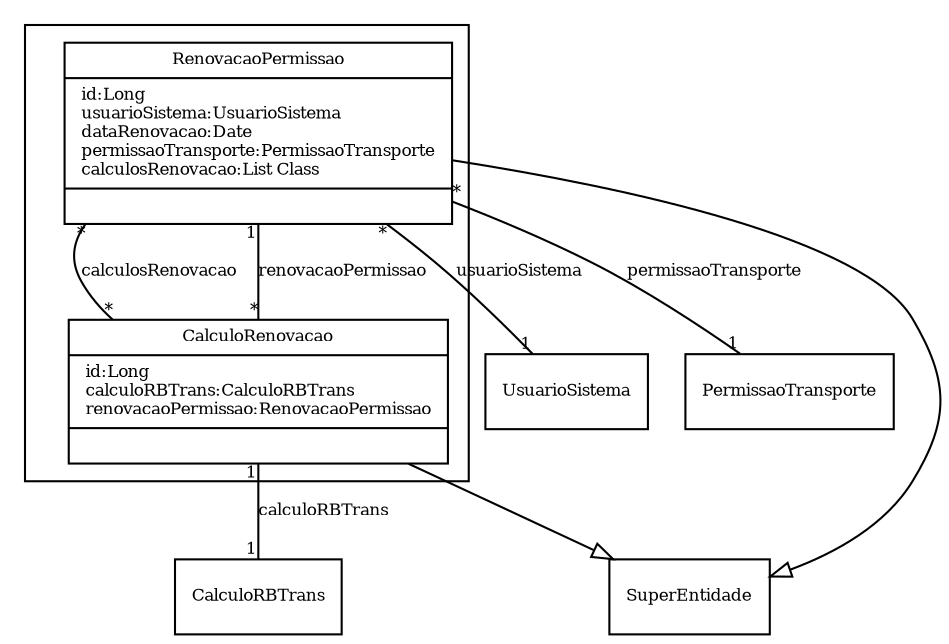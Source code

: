 digraph G{
fontname = "Times-Roman"
fontsize = 8

node [
        fontname = "Times-Roman"
        fontsize = 8
        shape = "record"
]

edge [
        fontname = "Times-Roman"
        fontsize = 8
]

subgraph clusterRENOVACAO_DE_PERMISSAO
{
RenovacaoPermissao [label = "{RenovacaoPermissao|id:Long\lusuarioSistema:UsuarioSistema\ldataRenovacao:Date\lpermissaoTransporte:PermissaoTransporte\lcalculosRenovacao:List Class\l|\l}"]
CalculoRenovacao [label = "{CalculoRenovacao|id:Long\lcalculoRBTrans:CalculoRBTrans\lrenovacaoPermissao:RenovacaoPermissao\l|\l}"]
}
edge [arrowhead = "none" headlabel = "1" taillabel = "*"] RenovacaoPermissao -> UsuarioSistema [label = "usuarioSistema"]
edge [arrowhead = "none" headlabel = "1" taillabel = "*"] RenovacaoPermissao -> PermissaoTransporte [label = "permissaoTransporte"]
edge [arrowhead = "none" headlabel = "*" taillabel = "*"] RenovacaoPermissao -> CalculoRenovacao [label = "calculosRenovacao"]
edge [ arrowhead = "empty" headlabel = "" taillabel = ""] RenovacaoPermissao -> SuperEntidade
edge [arrowhead = "none" headlabel = "1" taillabel = "1"] CalculoRenovacao -> CalculoRBTrans [label = "calculoRBTrans"]
edge [arrowhead = "none" headlabel = "1" taillabel = "*"] CalculoRenovacao -> RenovacaoPermissao [label = "renovacaoPermissao"]
edge [ arrowhead = "empty" headlabel = "" taillabel = ""] CalculoRenovacao -> SuperEntidade
}
